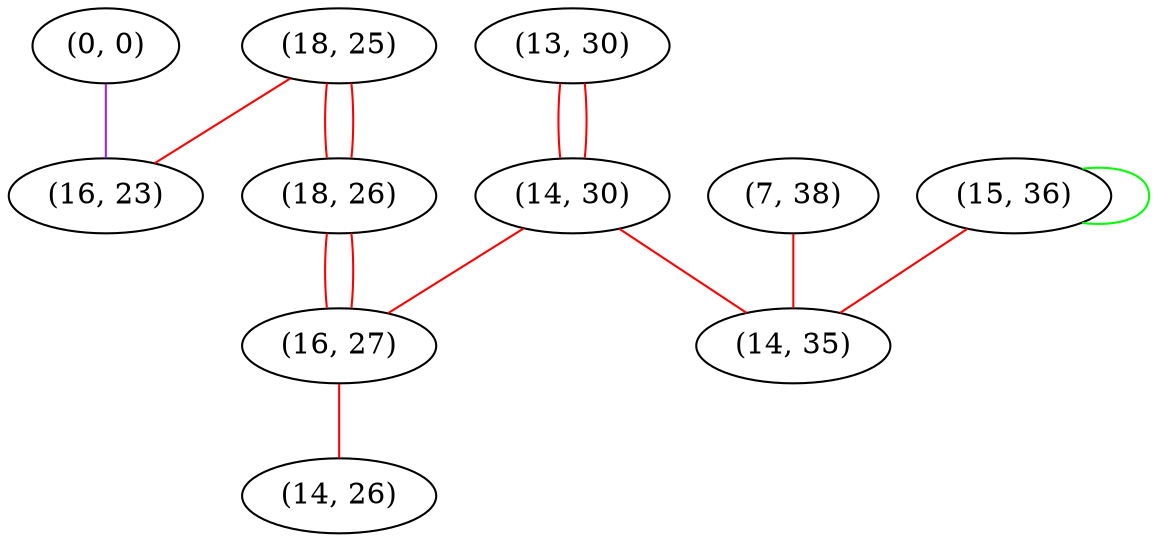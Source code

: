 graph "" {
"(0, 0)";
"(18, 25)";
"(13, 30)";
"(14, 30)";
"(7, 38)";
"(16, 23)";
"(18, 26)";
"(15, 36)";
"(16, 27)";
"(14, 26)";
"(14, 35)";
"(0, 0)" -- "(16, 23)"  [color=purple, key=0, weight=4];
"(18, 25)" -- "(16, 23)"  [color=red, key=0, weight=1];
"(18, 25)" -- "(18, 26)"  [color=red, key=0, weight=1];
"(18, 25)" -- "(18, 26)"  [color=red, key=1, weight=1];
"(13, 30)" -- "(14, 30)"  [color=red, key=0, weight=1];
"(13, 30)" -- "(14, 30)"  [color=red, key=1, weight=1];
"(14, 30)" -- "(14, 35)"  [color=red, key=0, weight=1];
"(14, 30)" -- "(16, 27)"  [color=red, key=0, weight=1];
"(7, 38)" -- "(14, 35)"  [color=red, key=0, weight=1];
"(18, 26)" -- "(16, 27)"  [color=red, key=0, weight=1];
"(18, 26)" -- "(16, 27)"  [color=red, key=1, weight=1];
"(15, 36)" -- "(14, 35)"  [color=red, key=0, weight=1];
"(15, 36)" -- "(15, 36)"  [color=green, key=0, weight=2];
"(16, 27)" -- "(14, 26)"  [color=red, key=0, weight=1];
}
